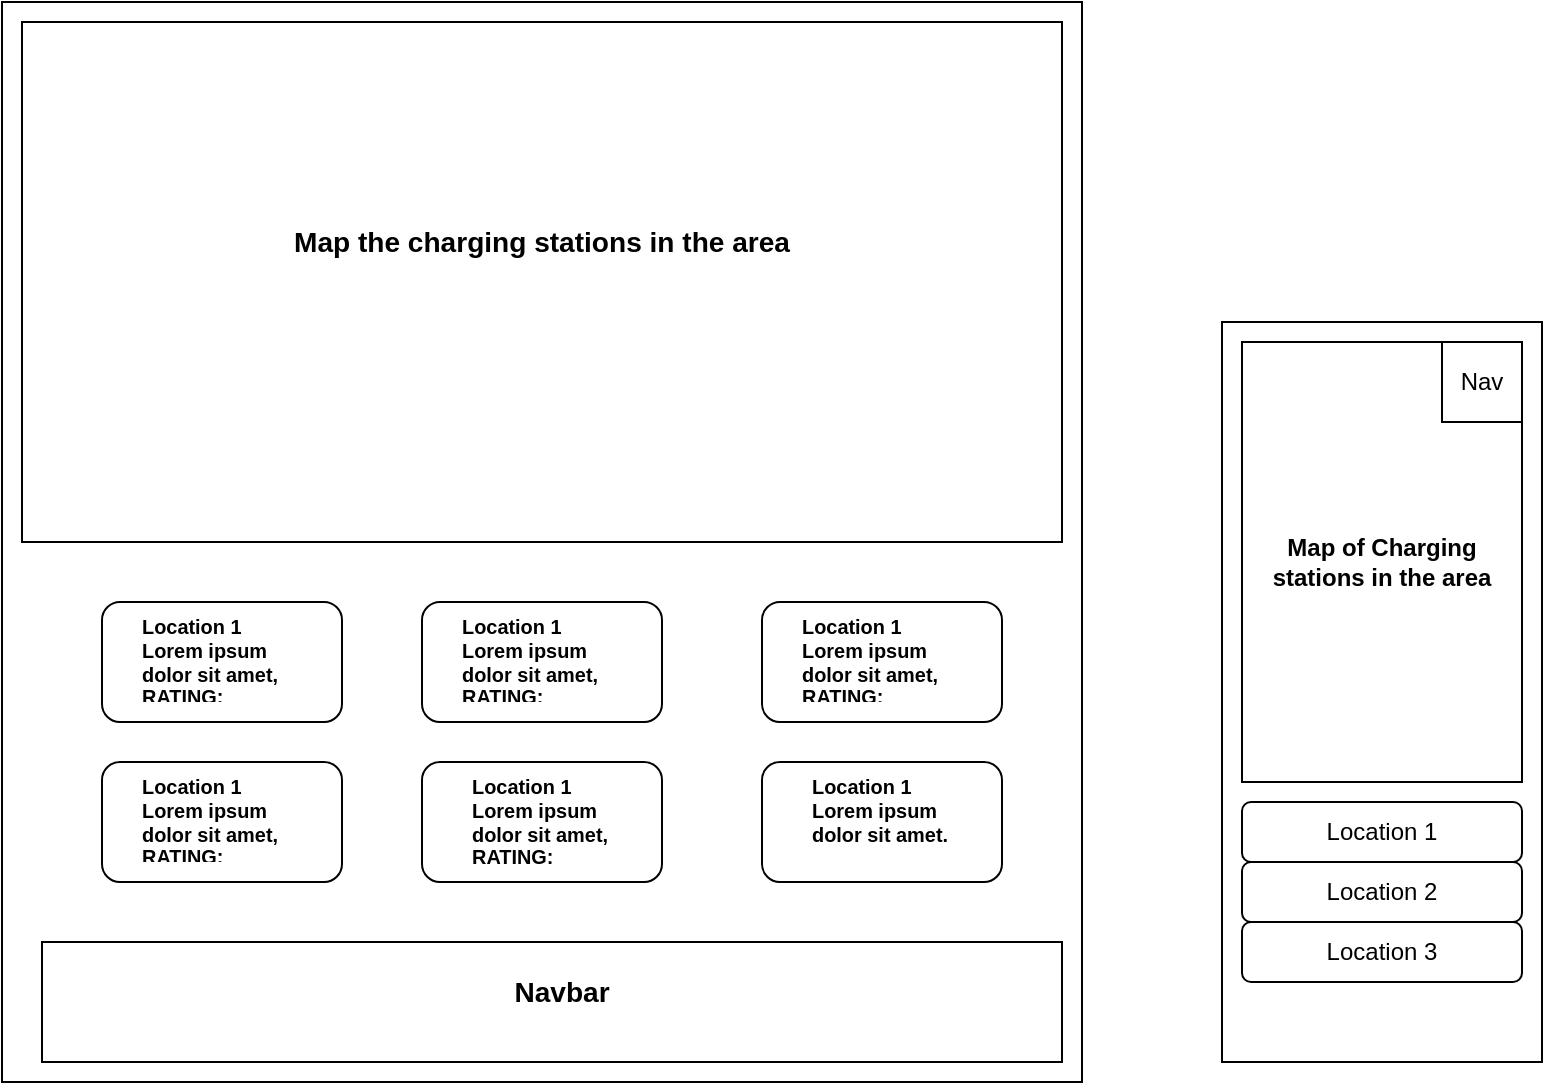<mxfile version="13.8.1" type="github">
  <diagram id="Nbc5YjaRiRx2JmKLXa7P" name="Page-1">
    <mxGraphModel dx="868" dy="482" grid="1" gridSize="10" guides="1" tooltips="1" connect="1" arrows="1" fold="1" page="1" pageScale="1" pageWidth="850" pageHeight="1100" math="0" shadow="0">
      <root>
        <mxCell id="0" />
        <mxCell id="1" parent="0" />
        <mxCell id="dNirgCy7XSi5AXV2ix1Z-1" value="" style="whiteSpace=wrap;html=1;aspect=fixed;" vertex="1" parent="1">
          <mxGeometry x="10" y="50" width="540" height="540" as="geometry" />
        </mxCell>
        <mxCell id="dNirgCy7XSi5AXV2ix1Z-2" value="" style="rounded=0;whiteSpace=wrap;html=1;fillColor=#FFFFFF;" vertex="1" parent="1">
          <mxGeometry x="20" y="60" width="520" height="260" as="geometry" />
        </mxCell>
        <mxCell id="dNirgCy7XSi5AXV2ix1Z-4" value="&lt;h3&gt;Map the charging stations in the area&lt;/h3&gt;" style="text;html=1;strokeColor=none;fillColor=none;align=center;verticalAlign=middle;whiteSpace=wrap;rounded=0;" vertex="1" parent="1">
          <mxGeometry x="100" y="130" width="360" height="80" as="geometry" />
        </mxCell>
        <mxCell id="dNirgCy7XSi5AXV2ix1Z-18" value="" style="group" vertex="1" connectable="0" parent="1">
          <mxGeometry x="60" y="350" width="450" height="140" as="geometry" />
        </mxCell>
        <mxCell id="dNirgCy7XSi5AXV2ix1Z-12" value="" style="rounded=1;whiteSpace=wrap;html=1;fillColor=#FFFFFF;" vertex="1" parent="dNirgCy7XSi5AXV2ix1Z-18">
          <mxGeometry x="330" width="120" height="60" as="geometry" />
        </mxCell>
        <mxCell id="dNirgCy7XSi5AXV2ix1Z-13" value="" style="rounded=1;whiteSpace=wrap;html=1;fillColor=#FFFFFF;" vertex="1" parent="dNirgCy7XSi5AXV2ix1Z-18">
          <mxGeometry x="160" width="120" height="60" as="geometry" />
        </mxCell>
        <mxCell id="dNirgCy7XSi5AXV2ix1Z-14" value="" style="rounded=1;whiteSpace=wrap;html=1;fillColor=#FFFFFF;" vertex="1" parent="dNirgCy7XSi5AXV2ix1Z-18">
          <mxGeometry width="120" height="60" as="geometry" />
        </mxCell>
        <mxCell id="dNirgCy7XSi5AXV2ix1Z-15" value="" style="rounded=1;whiteSpace=wrap;html=1;fillColor=#FFFFFF;" vertex="1" parent="dNirgCy7XSi5AXV2ix1Z-18">
          <mxGeometry x="160" y="80" width="120" height="60" as="geometry" />
        </mxCell>
        <mxCell id="dNirgCy7XSi5AXV2ix1Z-16" value="" style="rounded=1;whiteSpace=wrap;html=1;fillColor=#FFFFFF;" vertex="1" parent="dNirgCy7XSi5AXV2ix1Z-18">
          <mxGeometry x="330" y="80" width="120" height="60" as="geometry" />
        </mxCell>
        <mxCell id="dNirgCy7XSi5AXV2ix1Z-17" value="" style="rounded=1;whiteSpace=wrap;html=1;fillColor=#FFFFFF;" vertex="1" parent="dNirgCy7XSi5AXV2ix1Z-18">
          <mxGeometry y="80" width="120" height="60" as="geometry" />
        </mxCell>
        <mxCell id="dNirgCy7XSi5AXV2ix1Z-20" value="&lt;h5&gt;Location 1&lt;br&gt;Lorem ipsum dolor sit amet, RATING:&lt;/h5&gt;" style="text;html=1;strokeColor=none;fillColor=none;spacing=5;spacingTop=-20;whiteSpace=wrap;overflow=hidden;rounded=0;" vertex="1" parent="dNirgCy7XSi5AXV2ix1Z-18">
          <mxGeometry x="15" width="90" height="50" as="geometry" />
        </mxCell>
        <mxCell id="dNirgCy7XSi5AXV2ix1Z-21" value="&lt;h5&gt;Location 1&lt;br&gt;Lorem ipsum dolor sit amet, RATING:&lt;/h5&gt;" style="text;html=1;strokeColor=none;fillColor=none;spacing=5;spacingTop=-20;whiteSpace=wrap;overflow=hidden;rounded=0;" vertex="1" parent="dNirgCy7XSi5AXV2ix1Z-18">
          <mxGeometry x="345" width="90" height="50" as="geometry" />
        </mxCell>
        <mxCell id="dNirgCy7XSi5AXV2ix1Z-22" value="&lt;h5&gt;Location 1&lt;br&gt;Lorem ipsum dolor sit amet, RATING:&lt;/h5&gt;" style="text;html=1;strokeColor=none;fillColor=none;spacing=5;spacingTop=-20;whiteSpace=wrap;overflow=hidden;rounded=0;" vertex="1" parent="dNirgCy7XSi5AXV2ix1Z-18">
          <mxGeometry x="180" y="80" width="90" height="55" as="geometry" />
        </mxCell>
        <mxCell id="dNirgCy7XSi5AXV2ix1Z-23" value="&lt;h5&gt;Location 1&lt;br&gt;Lorem ipsum dolor sit amet, RATING:&lt;/h5&gt;" style="text;html=1;strokeColor=none;fillColor=none;spacing=5;spacingTop=-20;whiteSpace=wrap;overflow=hidden;rounded=0;" vertex="1" parent="dNirgCy7XSi5AXV2ix1Z-18">
          <mxGeometry x="15" y="80" width="90" height="50" as="geometry" />
        </mxCell>
        <mxCell id="dNirgCy7XSi5AXV2ix1Z-24" value="&lt;h5&gt;Location 1&lt;br&gt;Lorem ipsum dolor sit amet, RATING:&lt;/h5&gt;" style="text;html=1;strokeColor=none;fillColor=none;spacing=5;spacingTop=-20;whiteSpace=wrap;overflow=hidden;rounded=0;" vertex="1" parent="dNirgCy7XSi5AXV2ix1Z-18">
          <mxGeometry x="175" width="90" height="50" as="geometry" />
        </mxCell>
        <mxCell id="dNirgCy7XSi5AXV2ix1Z-26" style="edgeStyle=orthogonalEdgeStyle;rounded=0;orthogonalLoop=1;jettySize=auto;html=1;exitX=0.5;exitY=1;exitDx=0;exitDy=0;" edge="1" parent="dNirgCy7XSi5AXV2ix1Z-18" source="dNirgCy7XSi5AXV2ix1Z-20" target="dNirgCy7XSi5AXV2ix1Z-20">
          <mxGeometry relative="1" as="geometry" />
        </mxCell>
        <mxCell id="dNirgCy7XSi5AXV2ix1Z-40" value="&lt;h5&gt;Location 1&lt;br&gt;Lorem ipsum dolor sit amet, RATING:&lt;/h5&gt;" style="text;html=1;strokeColor=none;fillColor=none;spacing=5;spacingTop=-20;whiteSpace=wrap;overflow=hidden;rounded=0;" vertex="1" parent="dNirgCy7XSi5AXV2ix1Z-18">
          <mxGeometry x="350" y="80" width="90" height="40" as="geometry" />
        </mxCell>
        <mxCell id="dNirgCy7XSi5AXV2ix1Z-41" value="" style="rounded=0;whiteSpace=wrap;html=1;fillColor=#FFFFFF;" vertex="1" parent="1">
          <mxGeometry x="30" y="520" width="510" height="60" as="geometry" />
        </mxCell>
        <mxCell id="dNirgCy7XSi5AXV2ix1Z-42" value="&lt;h3&gt;Navbar&lt;/h3&gt;" style="text;html=1;strokeColor=none;fillColor=none;align=center;verticalAlign=middle;whiteSpace=wrap;rounded=0;" vertex="1" parent="1">
          <mxGeometry x="60" y="530" width="460" height="30" as="geometry" />
        </mxCell>
        <mxCell id="dNirgCy7XSi5AXV2ix1Z-44" value="" style="rounded=0;whiteSpace=wrap;html=1;fillColor=#FFFFFF;" vertex="1" parent="1">
          <mxGeometry x="620" y="210" width="160" height="370" as="geometry" />
        </mxCell>
        <mxCell id="dNirgCy7XSi5AXV2ix1Z-46" value="&lt;h4&gt;Map of Charging stations in the area&lt;/h4&gt;" style="rounded=0;whiteSpace=wrap;html=1;fillColor=#FFFFFF;" vertex="1" parent="1">
          <mxGeometry x="630" y="220" width="140" height="220" as="geometry" />
        </mxCell>
        <mxCell id="dNirgCy7XSi5AXV2ix1Z-48" value="" style="rounded=1;whiteSpace=wrap;html=1;fillColor=#FFFFFF;" vertex="1" parent="1">
          <mxGeometry x="630" y="450" width="140" height="30" as="geometry" />
        </mxCell>
        <mxCell id="dNirgCy7XSi5AXV2ix1Z-49" value="" style="rounded=1;whiteSpace=wrap;html=1;fillColor=#FFFFFF;" vertex="1" parent="1">
          <mxGeometry x="630" y="480" width="140" height="30" as="geometry" />
        </mxCell>
        <mxCell id="dNirgCy7XSi5AXV2ix1Z-50" value="" style="rounded=1;whiteSpace=wrap;html=1;fillColor=#FFFFFF;" vertex="1" parent="1">
          <mxGeometry x="630" y="510" width="140" height="30" as="geometry" />
        </mxCell>
        <mxCell id="dNirgCy7XSi5AXV2ix1Z-51" value="Location 1" style="text;html=1;strokeColor=none;fillColor=none;align=center;verticalAlign=middle;whiteSpace=wrap;rounded=0;" vertex="1" parent="1">
          <mxGeometry x="650" y="455" width="100" height="20" as="geometry" />
        </mxCell>
        <mxCell id="dNirgCy7XSi5AXV2ix1Z-52" value="Location 2" style="text;html=1;strokeColor=none;fillColor=none;align=center;verticalAlign=middle;whiteSpace=wrap;rounded=0;" vertex="1" parent="1">
          <mxGeometry x="650" y="485" width="100" height="20" as="geometry" />
        </mxCell>
        <mxCell id="dNirgCy7XSi5AXV2ix1Z-53" value="Location 3" style="text;html=1;strokeColor=none;fillColor=none;align=center;verticalAlign=middle;whiteSpace=wrap;rounded=0;" vertex="1" parent="1">
          <mxGeometry x="650" y="515" width="100" height="20" as="geometry" />
        </mxCell>
        <mxCell id="dNirgCy7XSi5AXV2ix1Z-54" value="" style="rounded=0;whiteSpace=wrap;html=1;fillColor=#FFFFFF;" vertex="1" parent="1">
          <mxGeometry x="730" y="220" width="40" height="40" as="geometry" />
        </mxCell>
        <mxCell id="dNirgCy7XSi5AXV2ix1Z-56" value="Nav" style="text;html=1;strokeColor=none;fillColor=none;align=center;verticalAlign=middle;whiteSpace=wrap;rounded=0;" vertex="1" parent="1">
          <mxGeometry x="730" y="230" width="40" height="20" as="geometry" />
        </mxCell>
      </root>
    </mxGraphModel>
  </diagram>
</mxfile>
